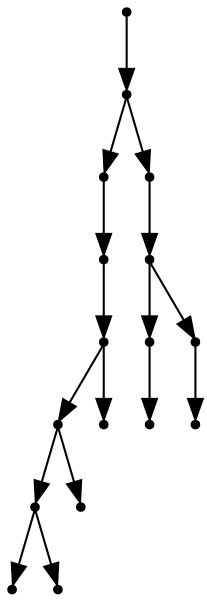 digraph {
  16 [shape=point];
  15 [shape=point];
  8 [shape=point];
  7 [shape=point];
  6 [shape=point];
  4 [shape=point];
  2 [shape=point];
  0 [shape=point];
  1 [shape=point];
  3 [shape=point];
  5 [shape=point];
  14 [shape=point];
  13 [shape=point];
  10 [shape=point];
  9 [shape=point];
  12 [shape=point];
  11 [shape=point];
16 -> 15;
15 -> 8;
8 -> 7;
7 -> 6;
6 -> 4;
4 -> 2;
2 -> 0;
2 -> 1;
4 -> 3;
6 -> 5;
15 -> 14;
14 -> 13;
13 -> 10;
10 -> 9;
13 -> 12;
12 -> 11;
}
